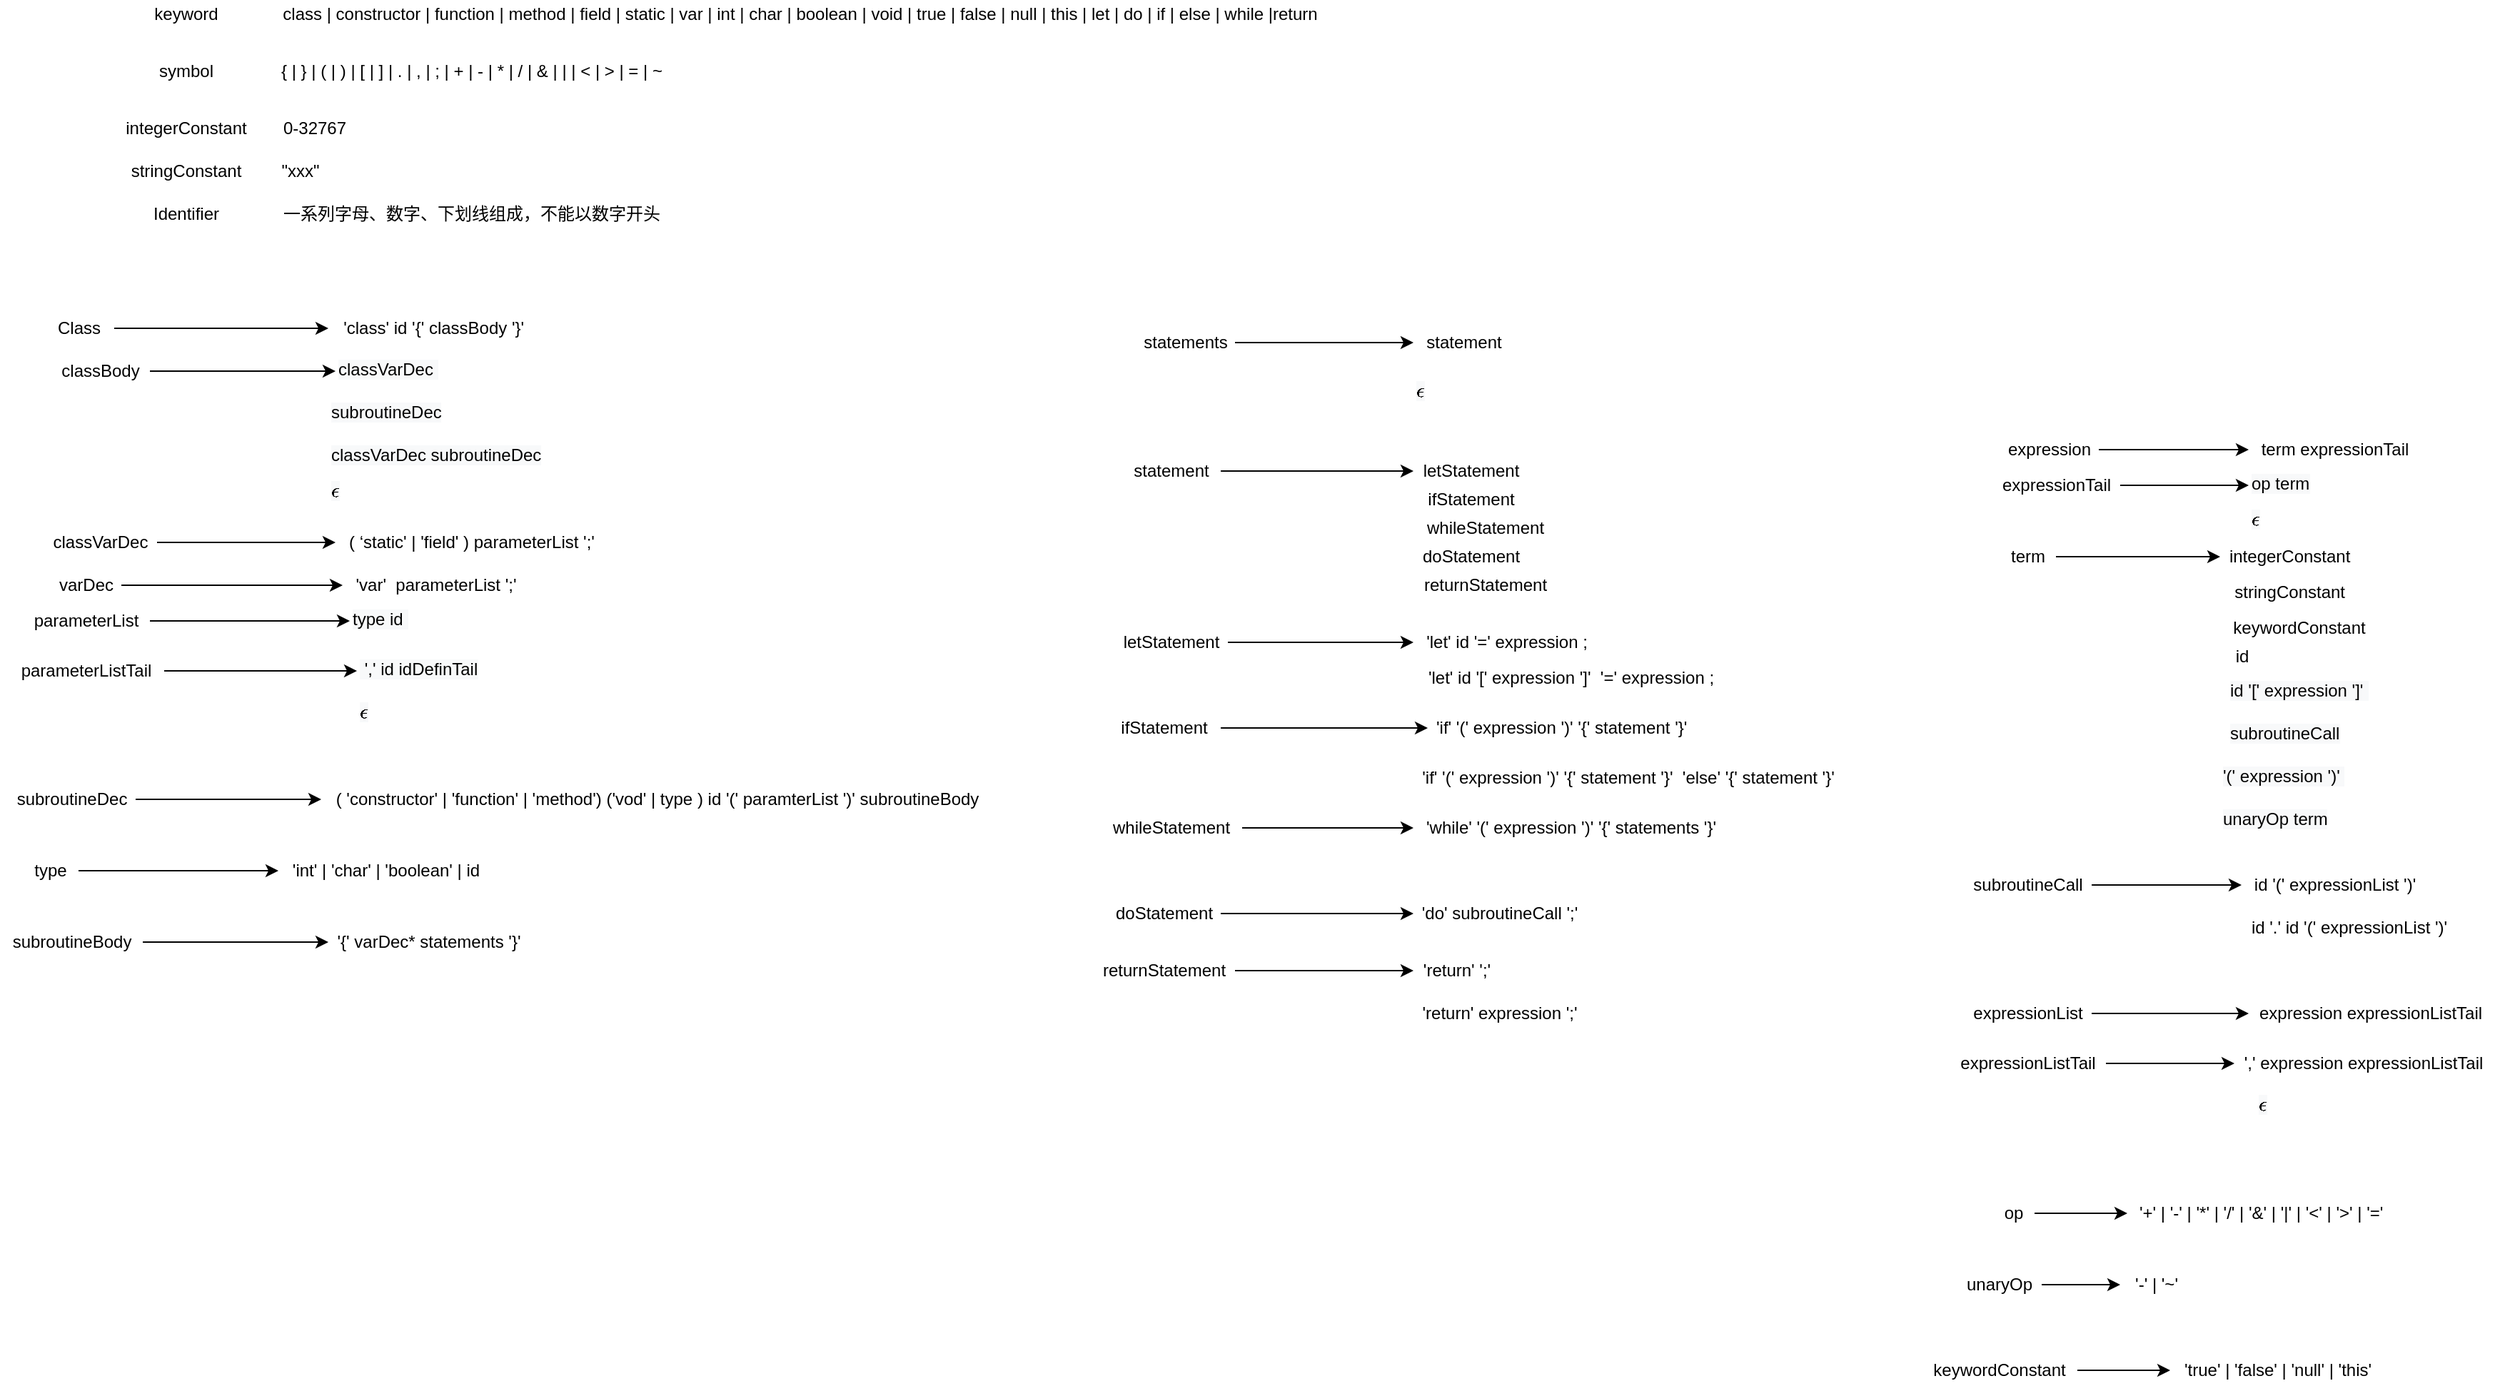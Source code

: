 <mxfile version="16.5.1" type="device"><diagram id="35Jo_DPnBXwBn-rCx0kN" name="第 1 页"><mxGraphModel dx="589" dy="628" grid="1" gridSize="10" guides="1" tooltips="1" connect="1" arrows="1" fold="1" page="1" pageScale="1" pageWidth="850" pageHeight="1100" math="1" shadow="0"><root><mxCell id="0"/><mxCell id="1" parent="0"/><mxCell id="_SKFQ_Q8Je0rXFDjXNu6-2" value="keyword" style="text;html=1;align=center;verticalAlign=middle;resizable=0;points=[];autosize=1;strokeColor=none;fillColor=none;" vertex="1" parent="1"><mxGeometry x="230" y="270" width="60" height="20" as="geometry"/></mxCell><mxCell id="_SKFQ_Q8Je0rXFDjXNu6-4" value="class | constructor | function | method | field | static | var | int | char | boolean | void | true | false | null | this | let | do | if | else | while |return" style="text;html=1;align=center;verticalAlign=middle;resizable=0;points=[];autosize=1;strokeColor=none;fillColor=none;" vertex="1" parent="1"><mxGeometry x="320" y="270" width="740" height="20" as="geometry"/></mxCell><mxCell id="_SKFQ_Q8Je0rXFDjXNu6-5" value="symbol" style="text;html=1;align=center;verticalAlign=middle;resizable=0;points=[];autosize=1;strokeColor=none;fillColor=none;" vertex="1" parent="1"><mxGeometry x="235" y="310" width="50" height="20" as="geometry"/></mxCell><mxCell id="_SKFQ_Q8Je0rXFDjXNu6-6" value="{ | } | ( | ) | [ | ] | . | , | ; | + | - | * | / | &amp;amp; | | | &amp;lt; | &amp;gt; | = | ~" style="text;html=1;align=center;verticalAlign=middle;resizable=0;points=[];autosize=1;strokeColor=none;fillColor=none;" vertex="1" parent="1"><mxGeometry x="320" y="310" width="280" height="20" as="geometry"/></mxCell><mxCell id="_SKFQ_Q8Je0rXFDjXNu6-7" value="stringConstant" style="text;html=1;align=center;verticalAlign=middle;resizable=0;points=[];autosize=1;strokeColor=none;fillColor=none;" vertex="1" parent="1"><mxGeometry x="215" y="380" width="90" height="20" as="geometry"/></mxCell><mxCell id="_SKFQ_Q8Je0rXFDjXNu6-8" value="integerConstant" style="text;html=1;align=center;verticalAlign=middle;resizable=0;points=[];autosize=1;strokeColor=none;fillColor=none;" vertex="1" parent="1"><mxGeometry x="210" y="350" width="100" height="20" as="geometry"/></mxCell><mxCell id="_SKFQ_Q8Je0rXFDjXNu6-9" value="0-32767" style="text;html=1;align=center;verticalAlign=middle;resizable=0;points=[];autosize=1;strokeColor=none;fillColor=none;" vertex="1" parent="1"><mxGeometry x="320" y="350" width="60" height="20" as="geometry"/></mxCell><mxCell id="_SKFQ_Q8Je0rXFDjXNu6-10" value="&quot;xxx&quot;" style="text;html=1;align=center;verticalAlign=middle;resizable=0;points=[];autosize=1;strokeColor=none;fillColor=none;" vertex="1" parent="1"><mxGeometry x="320" y="380" width="40" height="20" as="geometry"/></mxCell><mxCell id="_SKFQ_Q8Je0rXFDjXNu6-11" value="Identifier" style="text;html=1;align=center;verticalAlign=middle;resizable=0;points=[];autosize=1;strokeColor=none;fillColor=none;" vertex="1" parent="1"><mxGeometry x="230" y="410" width="60" height="20" as="geometry"/></mxCell><mxCell id="_SKFQ_Q8Je0rXFDjXNu6-12" value="一系列字母、数字、下划线组成，不能以数字开头" style="text;html=1;align=center;verticalAlign=middle;resizable=0;points=[];autosize=1;strokeColor=none;fillColor=none;" vertex="1" parent="1"><mxGeometry x="320" y="410" width="280" height="20" as="geometry"/></mxCell><mxCell id="_SKFQ_Q8Je0rXFDjXNu6-14" value="'class' id '{' classBody '}'&amp;nbsp;" style="text;html=1;align=center;verticalAlign=middle;resizable=0;points=[];autosize=1;strokeColor=none;fillColor=none;" vertex="1" parent="1"><mxGeometry x="360" y="490" width="150" height="20" as="geometry"/></mxCell><mxCell id="_SKFQ_Q8Je0rXFDjXNu6-16" style="edgeStyle=orthogonalEdgeStyle;rounded=0;orthogonalLoop=1;jettySize=auto;html=1;" edge="1" parent="1" source="_SKFQ_Q8Je0rXFDjXNu6-15" target="_SKFQ_Q8Je0rXFDjXNu6-14"><mxGeometry relative="1" as="geometry"/></mxCell><mxCell id="_SKFQ_Q8Je0rXFDjXNu6-15" value="Class" style="text;html=1;align=center;verticalAlign=middle;resizable=0;points=[];autosize=1;strokeColor=none;fillColor=none;" vertex="1" parent="1"><mxGeometry x="160" y="490" width="50" height="20" as="geometry"/></mxCell><mxCell id="_SKFQ_Q8Je0rXFDjXNu6-19" style="edgeStyle=orthogonalEdgeStyle;rounded=0;orthogonalLoop=1;jettySize=auto;html=1;entryX=0;entryY=0.5;entryDx=0;entryDy=0;" edge="1" parent="1" source="_SKFQ_Q8Je0rXFDjXNu6-17" target="_SKFQ_Q8Je0rXFDjXNu6-18"><mxGeometry relative="1" as="geometry"/></mxCell><mxCell id="_SKFQ_Q8Je0rXFDjXNu6-17" value="classBody" style="text;html=1;align=center;verticalAlign=middle;resizable=0;points=[];autosize=1;strokeColor=none;fillColor=none;" vertex="1" parent="1"><mxGeometry x="165" y="520" width="70" height="20" as="geometry"/></mxCell><mxCell id="_SKFQ_Q8Je0rXFDjXNu6-18" value="&lt;span style=&quot;color: rgb(0 , 0 , 0) ; font-family: &amp;#34;helvetica&amp;#34; ; font-size: 12px ; font-style: normal ; font-weight: 400 ; letter-spacing: normal ; text-align: center ; text-indent: 0px ; text-transform: none ; word-spacing: 0px ; background-color: rgb(248 , 249 , 250) ; display: inline ; float: none&quot;&gt;classVarDec&amp;nbsp;&lt;/span&gt;" style="text;whiteSpace=wrap;html=1;" vertex="1" parent="1"><mxGeometry x="365" y="515" width="170" height="30" as="geometry"/></mxCell><mxCell id="_SKFQ_Q8Je0rXFDjXNu6-20" value="&lt;meta charset=&quot;utf-8&quot;&gt;&lt;span style=&quot;color: rgb(0, 0, 0); font-family: helvetica; font-size: 12px; font-style: normal; font-weight: 400; letter-spacing: normal; text-align: center; text-indent: 0px; text-transform: none; word-spacing: 0px; background-color: rgb(248, 249, 250); display: inline; float: none;&quot;&gt;subroutineDec&lt;/span&gt;" style="text;whiteSpace=wrap;html=1;" vertex="1" parent="1"><mxGeometry x="360" y="545" width="100" height="30" as="geometry"/></mxCell><mxCell id="_SKFQ_Q8Je0rXFDjXNu6-27" style="edgeStyle=orthogonalEdgeStyle;rounded=0;orthogonalLoop=1;jettySize=auto;html=1;" edge="1" parent="1" source="_SKFQ_Q8Je0rXFDjXNu6-21" target="_SKFQ_Q8Je0rXFDjXNu6-26"><mxGeometry relative="1" as="geometry"/></mxCell><mxCell id="_SKFQ_Q8Je0rXFDjXNu6-21" value="&lt;span style=&quot;font-family: &amp;#34;helvetica&amp;#34;&quot;&gt;classVarDec&lt;/span&gt;" style="text;html=1;align=center;verticalAlign=middle;resizable=0;points=[];autosize=1;strokeColor=none;fillColor=none;" vertex="1" parent="1"><mxGeometry x="160" y="640" width="80" height="20" as="geometry"/></mxCell><mxCell id="_SKFQ_Q8Je0rXFDjXNu6-22" value="&lt;span style=&quot;color: rgb(0 , 0 , 0) ; font-family: &amp;#34;helvetica&amp;#34; ; font-size: 12px ; font-style: normal ; font-weight: 400 ; letter-spacing: normal ; text-align: center ; text-indent: 0px ; text-transform: none ; word-spacing: 0px ; background-color: rgb(248 , 249 , 250) ; display: inline ; float: none&quot;&gt;classVarDec subroutineDec&lt;br&gt;&lt;/span&gt;" style="text;whiteSpace=wrap;html=1;" vertex="1" parent="1"><mxGeometry x="360" y="575" width="170" height="30" as="geometry"/></mxCell><mxCell id="_SKFQ_Q8Je0rXFDjXNu6-23" value="&lt;span style=&quot;color: rgb(0 , 0 , 0) ; font-family: &amp;#34;helvetica&amp;#34; ; font-size: 12px ; font-style: normal ; font-weight: 400 ; letter-spacing: normal ; text-align: center ; text-indent: 0px ; text-transform: none ; word-spacing: 0px ; background-color: rgb(248 , 249 , 250) ; display: inline ; float: none&quot;&gt;\(\epsilon\)&lt;br&gt;&lt;/span&gt;" style="text;whiteSpace=wrap;html=1;" vertex="1" parent="1"><mxGeometry x="360" y="600" width="170" height="30" as="geometry"/></mxCell><mxCell id="_SKFQ_Q8Je0rXFDjXNu6-26" value="( ‘static' | 'field' ) parameterList ';'" style="text;html=1;align=center;verticalAlign=middle;resizable=0;points=[];autosize=1;strokeColor=none;fillColor=none;" vertex="1" parent="1"><mxGeometry x="365" y="640" width="190" height="20" as="geometry"/></mxCell><mxCell id="_SKFQ_Q8Je0rXFDjXNu6-30" style="edgeStyle=orthogonalEdgeStyle;rounded=0;orthogonalLoop=1;jettySize=auto;html=1;" edge="1" parent="1" source="_SKFQ_Q8Je0rXFDjXNu6-28" target="_SKFQ_Q8Je0rXFDjXNu6-29"><mxGeometry relative="1" as="geometry"/></mxCell><mxCell id="_SKFQ_Q8Je0rXFDjXNu6-28" value="&lt;span style=&quot;font-family: &amp;#34;helvetica&amp;#34;&quot;&gt;type&lt;/span&gt;" style="text;html=1;align=center;verticalAlign=middle;resizable=0;points=[];autosize=1;strokeColor=none;fillColor=none;" vertex="1" parent="1"><mxGeometry x="145" y="870" width="40" height="20" as="geometry"/></mxCell><mxCell id="_SKFQ_Q8Je0rXFDjXNu6-29" value="'int' | 'char' | 'boolean' | id" style="text;html=1;align=center;verticalAlign=middle;resizable=0;points=[];autosize=1;strokeColor=none;fillColor=none;" vertex="1" parent="1"><mxGeometry x="325" y="870" width="150" height="20" as="geometry"/></mxCell><mxCell id="_SKFQ_Q8Je0rXFDjXNu6-34" style="edgeStyle=orthogonalEdgeStyle;rounded=0;orthogonalLoop=1;jettySize=auto;html=1;" edge="1" parent="1" source="_SKFQ_Q8Je0rXFDjXNu6-32" target="_SKFQ_Q8Je0rXFDjXNu6-33"><mxGeometry relative="1" as="geometry"/></mxCell><mxCell id="_SKFQ_Q8Je0rXFDjXNu6-32" value="subroutineDec" style="text;html=1;align=center;verticalAlign=middle;resizable=0;points=[];autosize=1;strokeColor=none;fillColor=none;" vertex="1" parent="1"><mxGeometry x="135" y="820" width="90" height="20" as="geometry"/></mxCell><mxCell id="_SKFQ_Q8Je0rXFDjXNu6-33" value="( 'constructor' | 'function' | 'method') ('vod' | type ) id '(' paramterList ')' subroutineBody" style="text;html=1;align=center;verticalAlign=middle;resizable=0;points=[];autosize=1;strokeColor=none;fillColor=none;" vertex="1" parent="1"><mxGeometry x="355" y="820" width="470" height="20" as="geometry"/></mxCell><mxCell id="_SKFQ_Q8Je0rXFDjXNu6-41" style="edgeStyle=orthogonalEdgeStyle;rounded=0;orthogonalLoop=1;jettySize=auto;html=1;" edge="1" parent="1" source="_SKFQ_Q8Je0rXFDjXNu6-39" target="_SKFQ_Q8Je0rXFDjXNu6-40"><mxGeometry relative="1" as="geometry"/></mxCell><mxCell id="_SKFQ_Q8Je0rXFDjXNu6-39" value="subroutineBody" style="text;html=1;align=center;verticalAlign=middle;resizable=0;points=[];autosize=1;strokeColor=none;fillColor=none;" vertex="1" parent="1"><mxGeometry x="130" y="920" width="100" height="20" as="geometry"/></mxCell><mxCell id="_SKFQ_Q8Je0rXFDjXNu6-40" value="'{' varDec* statements '}'" style="text;html=1;align=center;verticalAlign=middle;resizable=0;points=[];autosize=1;strokeColor=none;fillColor=none;" vertex="1" parent="1"><mxGeometry x="360" y="920" width="140" height="20" as="geometry"/></mxCell><mxCell id="_SKFQ_Q8Je0rXFDjXNu6-44" style="edgeStyle=orthogonalEdgeStyle;rounded=0;orthogonalLoop=1;jettySize=auto;html=1;" edge="1" parent="1" source="_SKFQ_Q8Je0rXFDjXNu6-42" target="_SKFQ_Q8Je0rXFDjXNu6-43"><mxGeometry relative="1" as="geometry"/></mxCell><mxCell id="_SKFQ_Q8Je0rXFDjXNu6-42" value="varDec" style="text;html=1;align=center;verticalAlign=middle;resizable=0;points=[];autosize=1;strokeColor=none;fillColor=none;" vertex="1" parent="1"><mxGeometry x="165" y="670" width="50" height="20" as="geometry"/></mxCell><mxCell id="_SKFQ_Q8Je0rXFDjXNu6-43" value="'var'&amp;nbsp; parameterList ';'" style="text;html=1;align=center;verticalAlign=middle;resizable=0;points=[];autosize=1;strokeColor=none;fillColor=none;" vertex="1" parent="1"><mxGeometry x="370" y="670" width="130" height="20" as="geometry"/></mxCell><mxCell id="_SKFQ_Q8Je0rXFDjXNu6-49" style="edgeStyle=orthogonalEdgeStyle;rounded=0;orthogonalLoop=1;jettySize=auto;html=1;" edge="1" parent="1" source="_SKFQ_Q8Je0rXFDjXNu6-47" target="_SKFQ_Q8Je0rXFDjXNu6-48"><mxGeometry relative="1" as="geometry"/></mxCell><mxCell id="_SKFQ_Q8Je0rXFDjXNu6-47" value="statements" style="text;html=1;align=center;verticalAlign=middle;resizable=0;points=[];autosize=1;strokeColor=none;fillColor=none;" vertex="1" parent="1"><mxGeometry x="925" y="500" width="70" height="20" as="geometry"/></mxCell><mxCell id="_SKFQ_Q8Je0rXFDjXNu6-48" value="statement" style="text;html=1;align=center;verticalAlign=middle;resizable=0;points=[];autosize=1;strokeColor=none;fillColor=none;" vertex="1" parent="1"><mxGeometry x="1120" y="500" width="70" height="20" as="geometry"/></mxCell><mxCell id="_SKFQ_Q8Je0rXFDjXNu6-51" value="&lt;span style=&quot;color: rgb(0 , 0 , 0) ; font-family: &amp;#34;helvetica&amp;#34; ; font-size: 12px ; font-style: normal ; font-weight: 400 ; letter-spacing: normal ; text-align: center ; text-indent: 0px ; text-transform: none ; word-spacing: 0px ; background-color: rgb(248 , 249 , 250) ; display: inline ; float: none&quot;&gt;\(\epsilon\)&lt;br&gt;&lt;/span&gt;" style="text;whiteSpace=wrap;html=1;" vertex="1" parent="1"><mxGeometry x="1120" y="530" width="170" height="30" as="geometry"/></mxCell><mxCell id="_SKFQ_Q8Je0rXFDjXNu6-58" style="edgeStyle=orthogonalEdgeStyle;rounded=0;orthogonalLoop=1;jettySize=auto;html=1;" edge="1" parent="1" source="_SKFQ_Q8Je0rXFDjXNu6-52" target="_SKFQ_Q8Je0rXFDjXNu6-53"><mxGeometry relative="1" as="geometry"/></mxCell><mxCell id="_SKFQ_Q8Je0rXFDjXNu6-52" value="statement" style="text;html=1;align=center;verticalAlign=middle;resizable=0;points=[];autosize=1;strokeColor=none;fillColor=none;" vertex="1" parent="1"><mxGeometry x="915" y="590" width="70" height="20" as="geometry"/></mxCell><mxCell id="_SKFQ_Q8Je0rXFDjXNu6-53" value="letStatement" style="text;html=1;align=center;verticalAlign=middle;resizable=0;points=[];autosize=1;strokeColor=none;fillColor=none;" vertex="1" parent="1"><mxGeometry x="1120" y="590" width="80" height="20" as="geometry"/></mxCell><mxCell id="_SKFQ_Q8Je0rXFDjXNu6-54" value="ifStatement" style="text;html=1;align=center;verticalAlign=middle;resizable=0;points=[];autosize=1;strokeColor=none;fillColor=none;" vertex="1" parent="1"><mxGeometry x="1120" y="610" width="80" height="20" as="geometry"/></mxCell><mxCell id="_SKFQ_Q8Je0rXFDjXNu6-55" value="whileStatement" style="text;html=1;align=center;verticalAlign=middle;resizable=0;points=[];autosize=1;strokeColor=none;fillColor=none;" vertex="1" parent="1"><mxGeometry x="1120" y="630" width="100" height="20" as="geometry"/></mxCell><mxCell id="_SKFQ_Q8Je0rXFDjXNu6-56" value="doStatement" style="text;html=1;align=center;verticalAlign=middle;resizable=0;points=[];autosize=1;strokeColor=none;fillColor=none;" vertex="1" parent="1"><mxGeometry x="1120" y="650" width="80" height="20" as="geometry"/></mxCell><mxCell id="_SKFQ_Q8Je0rXFDjXNu6-57" value="returnStatement" style="text;html=1;align=center;verticalAlign=middle;resizable=0;points=[];autosize=1;strokeColor=none;fillColor=none;" vertex="1" parent="1"><mxGeometry x="1120" y="670" width="100" height="20" as="geometry"/></mxCell><mxCell id="_SKFQ_Q8Je0rXFDjXNu6-62" style="edgeStyle=orthogonalEdgeStyle;rounded=0;orthogonalLoop=1;jettySize=auto;html=1;" edge="1" parent="1" source="_SKFQ_Q8Je0rXFDjXNu6-59" target="_SKFQ_Q8Je0rXFDjXNu6-61"><mxGeometry relative="1" as="geometry"/></mxCell><mxCell id="_SKFQ_Q8Je0rXFDjXNu6-59" value="letStatement" style="text;html=1;align=center;verticalAlign=middle;resizable=0;points=[];autosize=1;strokeColor=none;fillColor=none;" vertex="1" parent="1"><mxGeometry x="910" y="710" width="80" height="20" as="geometry"/></mxCell><mxCell id="_SKFQ_Q8Je0rXFDjXNu6-65" style="edgeStyle=orthogonalEdgeStyle;rounded=0;orthogonalLoop=1;jettySize=auto;html=1;" edge="1" parent="1" source="_SKFQ_Q8Je0rXFDjXNu6-60" target="_SKFQ_Q8Je0rXFDjXNu6-64"><mxGeometry relative="1" as="geometry"/></mxCell><mxCell id="_SKFQ_Q8Je0rXFDjXNu6-60" value="ifStatement" style="text;html=1;align=center;verticalAlign=middle;resizable=0;points=[];autosize=1;strokeColor=none;fillColor=none;" vertex="1" parent="1"><mxGeometry x="905" y="770" width="80" height="20" as="geometry"/></mxCell><mxCell id="_SKFQ_Q8Je0rXFDjXNu6-61" value="'let' id '=' expression ;" style="text;html=1;align=center;verticalAlign=middle;resizable=0;points=[];autosize=1;strokeColor=none;fillColor=none;" vertex="1" parent="1"><mxGeometry x="1120" y="710" width="130" height="20" as="geometry"/></mxCell><mxCell id="_SKFQ_Q8Je0rXFDjXNu6-67" style="edgeStyle=orthogonalEdgeStyle;rounded=0;orthogonalLoop=1;jettySize=auto;html=1;" edge="1" parent="1" source="_SKFQ_Q8Je0rXFDjXNu6-63" target="_SKFQ_Q8Je0rXFDjXNu6-66"><mxGeometry relative="1" as="geometry"/></mxCell><mxCell id="_SKFQ_Q8Je0rXFDjXNu6-63" value="whileStatement" style="text;html=1;align=center;verticalAlign=middle;resizable=0;points=[];autosize=1;strokeColor=none;fillColor=none;" vertex="1" parent="1"><mxGeometry x="900" y="840" width="100" height="20" as="geometry"/></mxCell><mxCell id="_SKFQ_Q8Je0rXFDjXNu6-64" value="'if' '(' expression ')' '{' statement '}'&amp;nbsp;" style="text;html=1;align=center;verticalAlign=middle;resizable=0;points=[];autosize=1;strokeColor=none;fillColor=none;" vertex="1" parent="1"><mxGeometry x="1130" y="770" width="190" height="20" as="geometry"/></mxCell><mxCell id="_SKFQ_Q8Je0rXFDjXNu6-66" value="'while' '(' expression ')' '{' statements '}'" style="text;html=1;align=center;verticalAlign=middle;resizable=0;points=[];autosize=1;strokeColor=none;fillColor=none;" vertex="1" parent="1"><mxGeometry x="1120" y="840" width="220" height="20" as="geometry"/></mxCell><mxCell id="_SKFQ_Q8Je0rXFDjXNu6-70" style="edgeStyle=orthogonalEdgeStyle;rounded=0;orthogonalLoop=1;jettySize=auto;html=1;" edge="1" parent="1" source="_SKFQ_Q8Je0rXFDjXNu6-68" target="_SKFQ_Q8Je0rXFDjXNu6-69"><mxGeometry relative="1" as="geometry"/></mxCell><mxCell id="_SKFQ_Q8Je0rXFDjXNu6-68" value="doStatement" style="text;html=1;align=center;verticalAlign=middle;resizable=0;points=[];autosize=1;strokeColor=none;fillColor=none;" vertex="1" parent="1"><mxGeometry x="905" y="900" width="80" height="20" as="geometry"/></mxCell><mxCell id="_SKFQ_Q8Je0rXFDjXNu6-69" value="'do' subroutineCall ';'" style="text;html=1;align=center;verticalAlign=middle;resizable=0;points=[];autosize=1;strokeColor=none;fillColor=none;" vertex="1" parent="1"><mxGeometry x="1120" y="900" width="120" height="20" as="geometry"/></mxCell><mxCell id="_SKFQ_Q8Je0rXFDjXNu6-74" style="edgeStyle=orthogonalEdgeStyle;rounded=0;orthogonalLoop=1;jettySize=auto;html=1;" edge="1" parent="1" source="_SKFQ_Q8Je0rXFDjXNu6-71" target="_SKFQ_Q8Je0rXFDjXNu6-72"><mxGeometry relative="1" as="geometry"/></mxCell><mxCell id="_SKFQ_Q8Je0rXFDjXNu6-71" value="returnStatement" style="text;html=1;align=center;verticalAlign=middle;resizable=0;points=[];autosize=1;strokeColor=none;fillColor=none;" vertex="1" parent="1"><mxGeometry x="895" y="940" width="100" height="20" as="geometry"/></mxCell><mxCell id="_SKFQ_Q8Je0rXFDjXNu6-72" value="'return' ';'" style="text;html=1;align=center;verticalAlign=middle;resizable=0;points=[];autosize=1;strokeColor=none;fillColor=none;" vertex="1" parent="1"><mxGeometry x="1120" y="940" width="60" height="20" as="geometry"/></mxCell><mxCell id="_SKFQ_Q8Je0rXFDjXNu6-73" value="'return' expression ';'" style="text;html=1;align=center;verticalAlign=middle;resizable=0;points=[];autosize=1;strokeColor=none;fillColor=none;" vertex="1" parent="1"><mxGeometry x="1120" y="970" width="120" height="20" as="geometry"/></mxCell><mxCell id="_SKFQ_Q8Je0rXFDjXNu6-77" style="edgeStyle=orthogonalEdgeStyle;rounded=0;orthogonalLoop=1;jettySize=auto;html=1;" edge="1" parent="1" source="_SKFQ_Q8Je0rXFDjXNu6-75" target="_SKFQ_Q8Je0rXFDjXNu6-76"><mxGeometry relative="1" as="geometry"/></mxCell><mxCell id="_SKFQ_Q8Je0rXFDjXNu6-75" value="expression" style="text;html=1;align=center;verticalAlign=middle;resizable=0;points=[];autosize=1;strokeColor=none;fillColor=none;" vertex="1" parent="1"><mxGeometry x="1530" y="575" width="70" height="20" as="geometry"/></mxCell><mxCell id="_SKFQ_Q8Je0rXFDjXNu6-76" value="term expressionTail" style="text;html=1;align=center;verticalAlign=middle;resizable=0;points=[];autosize=1;strokeColor=none;fillColor=none;" vertex="1" parent="1"><mxGeometry x="1705" y="575" width="120" height="20" as="geometry"/></mxCell><mxCell id="_SKFQ_Q8Je0rXFDjXNu6-80" style="edgeStyle=orthogonalEdgeStyle;rounded=0;orthogonalLoop=1;jettySize=auto;html=1;" edge="1" parent="1" source="_SKFQ_Q8Je0rXFDjXNu6-78" target="_SKFQ_Q8Je0rXFDjXNu6-79"><mxGeometry relative="1" as="geometry"/></mxCell><mxCell id="_SKFQ_Q8Je0rXFDjXNu6-78" value="term" style="text;html=1;align=center;verticalAlign=middle;resizable=0;points=[];autosize=1;strokeColor=none;fillColor=none;" vertex="1" parent="1"><mxGeometry x="1530" y="650" width="40" height="20" as="geometry"/></mxCell><mxCell id="_SKFQ_Q8Je0rXFDjXNu6-79" value="integerConstant&amp;nbsp;" style="text;html=1;align=center;verticalAlign=middle;resizable=0;points=[];autosize=1;strokeColor=none;fillColor=none;" vertex="1" parent="1"><mxGeometry x="1685" y="650" width="100" height="20" as="geometry"/></mxCell><mxCell id="_SKFQ_Q8Je0rXFDjXNu6-84" style="edgeStyle=orthogonalEdgeStyle;rounded=0;orthogonalLoop=1;jettySize=auto;html=1;" edge="1" parent="1" source="_SKFQ_Q8Je0rXFDjXNu6-81" target="_SKFQ_Q8Je0rXFDjXNu6-82"><mxGeometry relative="1" as="geometry"/></mxCell><mxCell id="_SKFQ_Q8Je0rXFDjXNu6-81" value="subroutineCall" style="text;html=1;align=center;verticalAlign=middle;resizable=0;points=[];autosize=1;strokeColor=none;fillColor=none;" vertex="1" parent="1"><mxGeometry x="1505" y="880" width="90" height="20" as="geometry"/></mxCell><mxCell id="_SKFQ_Q8Je0rXFDjXNu6-82" value="id '(' expressionList ')'" style="text;html=1;align=center;verticalAlign=middle;resizable=0;points=[];autosize=1;strokeColor=none;fillColor=none;" vertex="1" parent="1"><mxGeometry x="1700" y="880" width="130" height="20" as="geometry"/></mxCell><mxCell id="_SKFQ_Q8Je0rXFDjXNu6-83" value="id '.' id '(' expressionList ')'" style="text;html=1;align=center;verticalAlign=middle;resizable=0;points=[];autosize=1;strokeColor=none;fillColor=none;" vertex="1" parent="1"><mxGeometry x="1700" y="910" width="150" height="20" as="geometry"/></mxCell><mxCell id="_SKFQ_Q8Je0rXFDjXNu6-90" style="edgeStyle=orthogonalEdgeStyle;rounded=0;orthogonalLoop=1;jettySize=auto;html=1;" edge="1" parent="1" source="_SKFQ_Q8Je0rXFDjXNu6-85" target="_SKFQ_Q8Je0rXFDjXNu6-86"><mxGeometry relative="1" as="geometry"/></mxCell><mxCell id="_SKFQ_Q8Je0rXFDjXNu6-85" value="expressionList" style="text;html=1;align=center;verticalAlign=middle;resizable=0;points=[];autosize=1;strokeColor=none;fillColor=none;" vertex="1" parent="1"><mxGeometry x="1505" y="970" width="90" height="20" as="geometry"/></mxCell><mxCell id="_SKFQ_Q8Je0rXFDjXNu6-86" value="expression expressionListTail" style="text;html=1;align=center;verticalAlign=middle;resizable=0;points=[];autosize=1;strokeColor=none;fillColor=none;" vertex="1" parent="1"><mxGeometry x="1705" y="970" width="170" height="20" as="geometry"/></mxCell><mxCell id="_SKFQ_Q8Je0rXFDjXNu6-93" style="edgeStyle=orthogonalEdgeStyle;rounded=0;orthogonalLoop=1;jettySize=auto;html=1;" edge="1" parent="1" source="_SKFQ_Q8Je0rXFDjXNu6-87" target="_SKFQ_Q8Je0rXFDjXNu6-91"><mxGeometry relative="1" as="geometry"/></mxCell><mxCell id="_SKFQ_Q8Je0rXFDjXNu6-87" value="op" style="text;html=1;align=center;verticalAlign=middle;resizable=0;points=[];autosize=1;strokeColor=none;fillColor=none;" vertex="1" parent="1"><mxGeometry x="1525" y="1110" width="30" height="20" as="geometry"/></mxCell><mxCell id="_SKFQ_Q8Je0rXFDjXNu6-89" value="&lt;span style=&quot;color: rgb(0 , 0 , 0) ; font-family: &amp;#34;helvetica&amp;#34; ; font-size: 12px ; font-style: normal ; font-weight: 400 ; letter-spacing: normal ; text-align: center ; text-indent: 0px ; text-transform: none ; word-spacing: 0px ; background-color: rgb(248 , 249 , 250) ; display: inline ; float: none&quot;&gt;\(\epsilon\)&lt;br&gt;&lt;/span&gt;" style="text;whiteSpace=wrap;html=1;" vertex="1" parent="1"><mxGeometry x="1710" y="1030" width="170" height="30" as="geometry"/></mxCell><mxCell id="_SKFQ_Q8Je0rXFDjXNu6-91" value="'+' | '-' | '*' | '/' | '&amp;amp;' | '|' | '&amp;lt;' | '&amp;gt;' | '='&amp;nbsp;" style="text;html=1;align=center;verticalAlign=middle;resizable=0;points=[];autosize=1;strokeColor=none;fillColor=none;" vertex="1" parent="1"><mxGeometry x="1620" y="1110" width="190" height="20" as="geometry"/></mxCell><mxCell id="_SKFQ_Q8Je0rXFDjXNu6-95" style="edgeStyle=orthogonalEdgeStyle;rounded=0;orthogonalLoop=1;jettySize=auto;html=1;" edge="1" parent="1" source="_SKFQ_Q8Je0rXFDjXNu6-92" target="_SKFQ_Q8Je0rXFDjXNu6-94"><mxGeometry relative="1" as="geometry"/></mxCell><mxCell id="_SKFQ_Q8Je0rXFDjXNu6-92" value="unaryOp" style="text;html=1;align=center;verticalAlign=middle;resizable=0;points=[];autosize=1;strokeColor=none;fillColor=none;" vertex="1" parent="1"><mxGeometry x="1500" y="1160" width="60" height="20" as="geometry"/></mxCell><mxCell id="_SKFQ_Q8Je0rXFDjXNu6-94" value="'-' | '~'" style="text;html=1;align=center;verticalAlign=middle;resizable=0;points=[];autosize=1;strokeColor=none;fillColor=none;" vertex="1" parent="1"><mxGeometry x="1615" y="1160" width="50" height="20" as="geometry"/></mxCell><mxCell id="_SKFQ_Q8Je0rXFDjXNu6-98" style="edgeStyle=orthogonalEdgeStyle;rounded=0;orthogonalLoop=1;jettySize=auto;html=1;" edge="1" parent="1" source="_SKFQ_Q8Je0rXFDjXNu6-96" target="_SKFQ_Q8Je0rXFDjXNu6-97"><mxGeometry relative="1" as="geometry"/></mxCell><mxCell id="_SKFQ_Q8Je0rXFDjXNu6-96" value="keywordConstant" style="text;html=1;align=center;verticalAlign=middle;resizable=0;points=[];autosize=1;strokeColor=none;fillColor=none;" vertex="1" parent="1"><mxGeometry x="1475" y="1220" width="110" height="20" as="geometry"/></mxCell><mxCell id="_SKFQ_Q8Je0rXFDjXNu6-97" value="'true' | 'false' | 'null' | 'this'" style="text;html=1;align=center;verticalAlign=middle;resizable=0;points=[];autosize=1;strokeColor=none;fillColor=none;" vertex="1" parent="1"><mxGeometry x="1650" y="1220" width="150" height="20" as="geometry"/></mxCell><mxCell id="_SKFQ_Q8Je0rXFDjXNu6-101" style="edgeStyle=orthogonalEdgeStyle;rounded=0;orthogonalLoop=1;jettySize=auto;html=1;entryX=0;entryY=0.5;entryDx=0;entryDy=0;" edge="1" parent="1" source="_SKFQ_Q8Je0rXFDjXNu6-99" target="_SKFQ_Q8Je0rXFDjXNu6-100"><mxGeometry relative="1" as="geometry"><Array as="points"><mxPoint x="300" y="705"/><mxPoint x="300" y="705"/></Array></mxGeometry></mxCell><mxCell id="_SKFQ_Q8Je0rXFDjXNu6-99" value="parameterList" style="text;html=1;align=center;verticalAlign=middle;resizable=0;points=[];autosize=1;strokeColor=none;fillColor=none;" vertex="1" parent="1"><mxGeometry x="145" y="695" width="90" height="20" as="geometry"/></mxCell><mxCell id="_SKFQ_Q8Je0rXFDjXNu6-100" value="&lt;span style=&quot;color: rgb(0 , 0 , 0) ; font-family: &amp;#34;helvetica&amp;#34; ; font-size: 12px ; font-style: normal ; font-weight: 400 ; letter-spacing: normal ; text-align: center ; text-indent: 0px ; text-transform: none ; word-spacing: 0px ; background-color: rgb(248 , 249 , 250) ; display: inline ; float: none&quot;&gt;type id&amp;nbsp;&lt;/span&gt;" style="text;whiteSpace=wrap;html=1;" vertex="1" parent="1"><mxGeometry x="375" y="690" width="100" height="30" as="geometry"/></mxCell><mxCell id="_SKFQ_Q8Je0rXFDjXNu6-104" value="&lt;span style=&quot;color: rgb(0 , 0 , 0) ; font-family: &amp;#34;helvetica&amp;#34; ; font-size: 12px ; font-style: normal ; font-weight: 400 ; letter-spacing: normal ; text-align: center ; text-indent: 0px ; text-transform: none ; word-spacing: 0px ; background-color: rgb(248 , 249 , 250) ; display: inline ; float: none&quot;&gt;&amp;nbsp;',' id idDefinTail&lt;/span&gt;" style="text;whiteSpace=wrap;html=1;" vertex="1" parent="1"><mxGeometry x="380" y="725" width="130" height="30" as="geometry"/></mxCell><mxCell id="_SKFQ_Q8Je0rXFDjXNu6-106" style="edgeStyle=orthogonalEdgeStyle;rounded=0;orthogonalLoop=1;jettySize=auto;html=1;entryX=0;entryY=0.5;entryDx=0;entryDy=0;" edge="1" parent="1" source="_SKFQ_Q8Je0rXFDjXNu6-105" target="_SKFQ_Q8Je0rXFDjXNu6-104"><mxGeometry relative="1" as="geometry"/></mxCell><mxCell id="_SKFQ_Q8Je0rXFDjXNu6-105" value="parameterListTail" style="text;html=1;align=center;verticalAlign=middle;resizable=0;points=[];autosize=1;strokeColor=none;fillColor=none;" vertex="1" parent="1"><mxGeometry x="135" y="730" width="110" height="20" as="geometry"/></mxCell><mxCell id="_SKFQ_Q8Je0rXFDjXNu6-107" value="&lt;span style=&quot;color: rgb(0 , 0 , 0) ; font-family: &amp;#34;helvetica&amp;#34; ; font-size: 12px ; font-style: normal ; font-weight: 400 ; letter-spacing: normal ; text-align: center ; text-indent: 0px ; text-transform: none ; word-spacing: 0px ; background-color: rgb(248 , 249 , 250) ; display: inline ; float: none&quot;&gt;\(\epsilon\)&lt;br&gt;&lt;/span&gt;" style="text;whiteSpace=wrap;html=1;" vertex="1" parent="1"><mxGeometry x="380" y="755" width="170" height="30" as="geometry"/></mxCell><mxCell id="_SKFQ_Q8Je0rXFDjXNu6-110" style="edgeStyle=orthogonalEdgeStyle;rounded=0;orthogonalLoop=1;jettySize=auto;html=1;" edge="1" parent="1" source="_SKFQ_Q8Je0rXFDjXNu6-108" target="_SKFQ_Q8Je0rXFDjXNu6-109"><mxGeometry relative="1" as="geometry"/></mxCell><mxCell id="_SKFQ_Q8Je0rXFDjXNu6-108" value="expressionTail" style="text;html=1;align=center;verticalAlign=middle;resizable=0;points=[];autosize=1;strokeColor=none;fillColor=none;" vertex="1" parent="1"><mxGeometry x="1525" y="600" width="90" height="20" as="geometry"/></mxCell><mxCell id="_SKFQ_Q8Je0rXFDjXNu6-109" value="&lt;span style=&quot;color: rgb(0 , 0 , 0) ; font-family: &amp;#34;helvetica&amp;#34; ; font-size: 12px ; font-style: normal ; font-weight: 400 ; letter-spacing: normal ; text-align: center ; text-indent: 0px ; text-transform: none ; word-spacing: 0px ; background-color: rgb(248 , 249 , 250) ; display: inline ; float: none&quot;&gt;op term&lt;/span&gt;" style="text;whiteSpace=wrap;html=1;" vertex="1" parent="1"><mxGeometry x="1705" y="595" width="90" height="30" as="geometry"/></mxCell><mxCell id="_SKFQ_Q8Je0rXFDjXNu6-111" value="&lt;span style=&quot;color: rgb(0 , 0 , 0) ; font-family: &amp;#34;helvetica&amp;#34; ; font-size: 12px ; font-style: normal ; font-weight: 400 ; letter-spacing: normal ; text-align: center ; text-indent: 0px ; text-transform: none ; word-spacing: 0px ; background-color: rgb(248 , 249 , 250) ; display: inline ; float: none&quot;&gt;\(\epsilon\)&lt;br&gt;&lt;/span&gt;" style="text;whiteSpace=wrap;html=1;" vertex="1" parent="1"><mxGeometry x="1705" y="620" width="170" height="30" as="geometry"/></mxCell><mxCell id="_SKFQ_Q8Je0rXFDjXNu6-112" value="stringConstant&amp;nbsp;" style="text;html=1;align=center;verticalAlign=middle;resizable=0;points=[];autosize=1;strokeColor=none;fillColor=none;" vertex="1" parent="1"><mxGeometry x="1685" y="675" width="100" height="20" as="geometry"/></mxCell><mxCell id="_SKFQ_Q8Je0rXFDjXNu6-117" value="keywordConstant" style="text;html=1;align=center;verticalAlign=middle;resizable=0;points=[];autosize=1;strokeColor=none;fillColor=none;" vertex="1" parent="1"><mxGeometry x="1685" y="700" width="110" height="20" as="geometry"/></mxCell><mxCell id="_SKFQ_Q8Je0rXFDjXNu6-118" value="id" style="text;html=1;align=center;verticalAlign=middle;resizable=0;points=[];autosize=1;strokeColor=none;fillColor=none;" vertex="1" parent="1"><mxGeometry x="1690" y="720" width="20" height="20" as="geometry"/></mxCell><mxCell id="_SKFQ_Q8Je0rXFDjXNu6-120" value="&lt;meta charset=&quot;utf-8&quot;&gt;&lt;span style=&quot;color: rgb(0, 0, 0); font-family: helvetica; font-size: 12px; font-style: normal; font-weight: 400; letter-spacing: normal; text-align: center; text-indent: 0px; text-transform: none; word-spacing: 0px; background-color: rgb(248, 249, 250); display: inline; float: none;&quot;&gt;id '[' expression ']'&lt;span&gt;&amp;nbsp;&lt;/span&gt;&lt;/span&gt;" style="text;whiteSpace=wrap;html=1;" vertex="1" parent="1"><mxGeometry x="1690" y="740" width="120" height="30" as="geometry"/></mxCell><mxCell id="_SKFQ_Q8Je0rXFDjXNu6-121" value="&lt;meta charset=&quot;utf-8&quot;&gt;&lt;span style=&quot;color: rgb(0, 0, 0); font-family: helvetica; font-size: 12px; font-style: normal; font-weight: 400; letter-spacing: normal; text-align: center; text-indent: 0px; text-transform: none; word-spacing: 0px; background-color: rgb(248, 249, 250); display: inline; float: none;&quot;&gt;subroutineCall&lt;/span&gt;" style="text;whiteSpace=wrap;html=1;" vertex="1" parent="1"><mxGeometry x="1690" y="770" width="100" height="30" as="geometry"/></mxCell><mxCell id="_SKFQ_Q8Je0rXFDjXNu6-123" value="&lt;meta charset=&quot;utf-8&quot;&gt;&lt;span style=&quot;color: rgb(0, 0, 0); font-family: helvetica; font-size: 12px; font-style: normal; font-weight: 400; letter-spacing: normal; text-align: center; text-indent: 0px; text-transform: none; word-spacing: 0px; background-color: rgb(248, 249, 250); display: inline; float: none;&quot;&gt;'(' expression ')'&lt;span&gt;&amp;nbsp;&lt;/span&gt;&lt;/span&gt;" style="text;whiteSpace=wrap;html=1;" vertex="1" parent="1"><mxGeometry x="1685" y="800" width="110" height="30" as="geometry"/></mxCell><mxCell id="_SKFQ_Q8Je0rXFDjXNu6-124" value="&lt;meta charset=&quot;utf-8&quot;&gt;&lt;span style=&quot;color: rgb(0, 0, 0); font-family: helvetica; font-size: 12px; font-style: normal; font-weight: 400; letter-spacing: normal; text-align: center; text-indent: 0px; text-transform: none; word-spacing: 0px; background-color: rgb(248, 249, 250); display: inline; float: none;&quot;&gt;unaryOp term&lt;/span&gt;" style="text;whiteSpace=wrap;html=1;" vertex="1" parent="1"><mxGeometry x="1685" y="830" width="100" height="30" as="geometry"/></mxCell><mxCell id="_SKFQ_Q8Je0rXFDjXNu6-127" style="edgeStyle=orthogonalEdgeStyle;rounded=0;orthogonalLoop=1;jettySize=auto;html=1;" edge="1" parent="1" source="_SKFQ_Q8Je0rXFDjXNu6-125" target="_SKFQ_Q8Je0rXFDjXNu6-126"><mxGeometry relative="1" as="geometry"/></mxCell><mxCell id="_SKFQ_Q8Je0rXFDjXNu6-125" value="expressionListTail" style="text;html=1;align=center;verticalAlign=middle;resizable=0;points=[];autosize=1;strokeColor=none;fillColor=none;" vertex="1" parent="1"><mxGeometry x="1495" y="1005" width="110" height="20" as="geometry"/></mxCell><mxCell id="_SKFQ_Q8Je0rXFDjXNu6-126" value="',' expression expressionListTail" style="text;html=1;align=center;verticalAlign=middle;resizable=0;points=[];autosize=1;strokeColor=none;fillColor=none;" vertex="1" parent="1"><mxGeometry x="1695" y="1005" width="180" height="20" as="geometry"/></mxCell><mxCell id="_SKFQ_Q8Je0rXFDjXNu6-129" value="'let' id '[' expression ']'&amp;nbsp; '=' expression ;" style="text;html=1;align=center;verticalAlign=middle;resizable=0;points=[];autosize=1;strokeColor=none;fillColor=none;" vertex="1" parent="1"><mxGeometry x="1120" y="735" width="220" height="20" as="geometry"/></mxCell><mxCell id="_SKFQ_Q8Je0rXFDjXNu6-130" value="'if' '(' expression ')' '{' statement '}'&amp;nbsp; 'else' '{' statement '}'" style="text;html=1;align=center;verticalAlign=middle;resizable=0;points=[];autosize=1;strokeColor=none;fillColor=none;" vertex="1" parent="1"><mxGeometry x="1120" y="805" width="300" height="20" as="geometry"/></mxCell></root></mxGraphModel></diagram></mxfile>